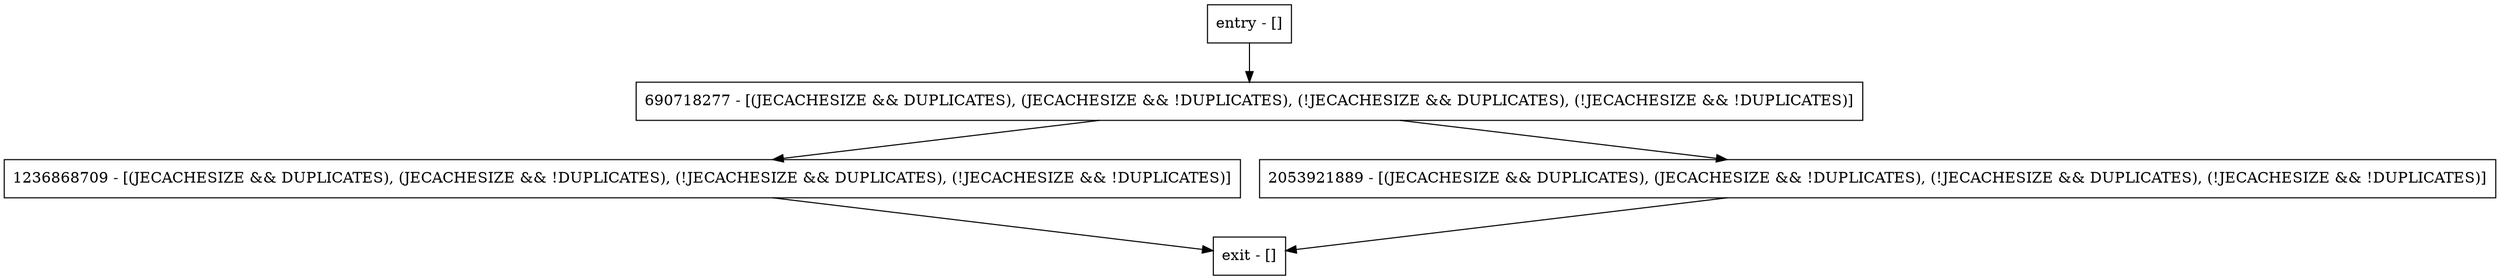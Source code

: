 digraph getSize {
node [shape=record];
entry [label="entry - []"];
exit [label="exit - []"];
1236868709 [label="1236868709 - [(JECACHESIZE && DUPLICATES), (JECACHESIZE && !DUPLICATES), (!JECACHESIZE && DUPLICATES), (!JECACHESIZE && !DUPLICATES)]"];
690718277 [label="690718277 - [(JECACHESIZE && DUPLICATES), (JECACHESIZE && !DUPLICATES), (!JECACHESIZE && DUPLICATES), (!JECACHESIZE && !DUPLICATES)]"];
2053921889 [label="2053921889 - [(JECACHESIZE && DUPLICATES), (JECACHESIZE && !DUPLICATES), (!JECACHESIZE && DUPLICATES), (!JECACHESIZE && !DUPLICATES)]"];
entry;
exit;
entry -> 690718277;
1236868709 -> exit;
690718277 -> 1236868709;
690718277 -> 2053921889;
2053921889 -> exit;
}
